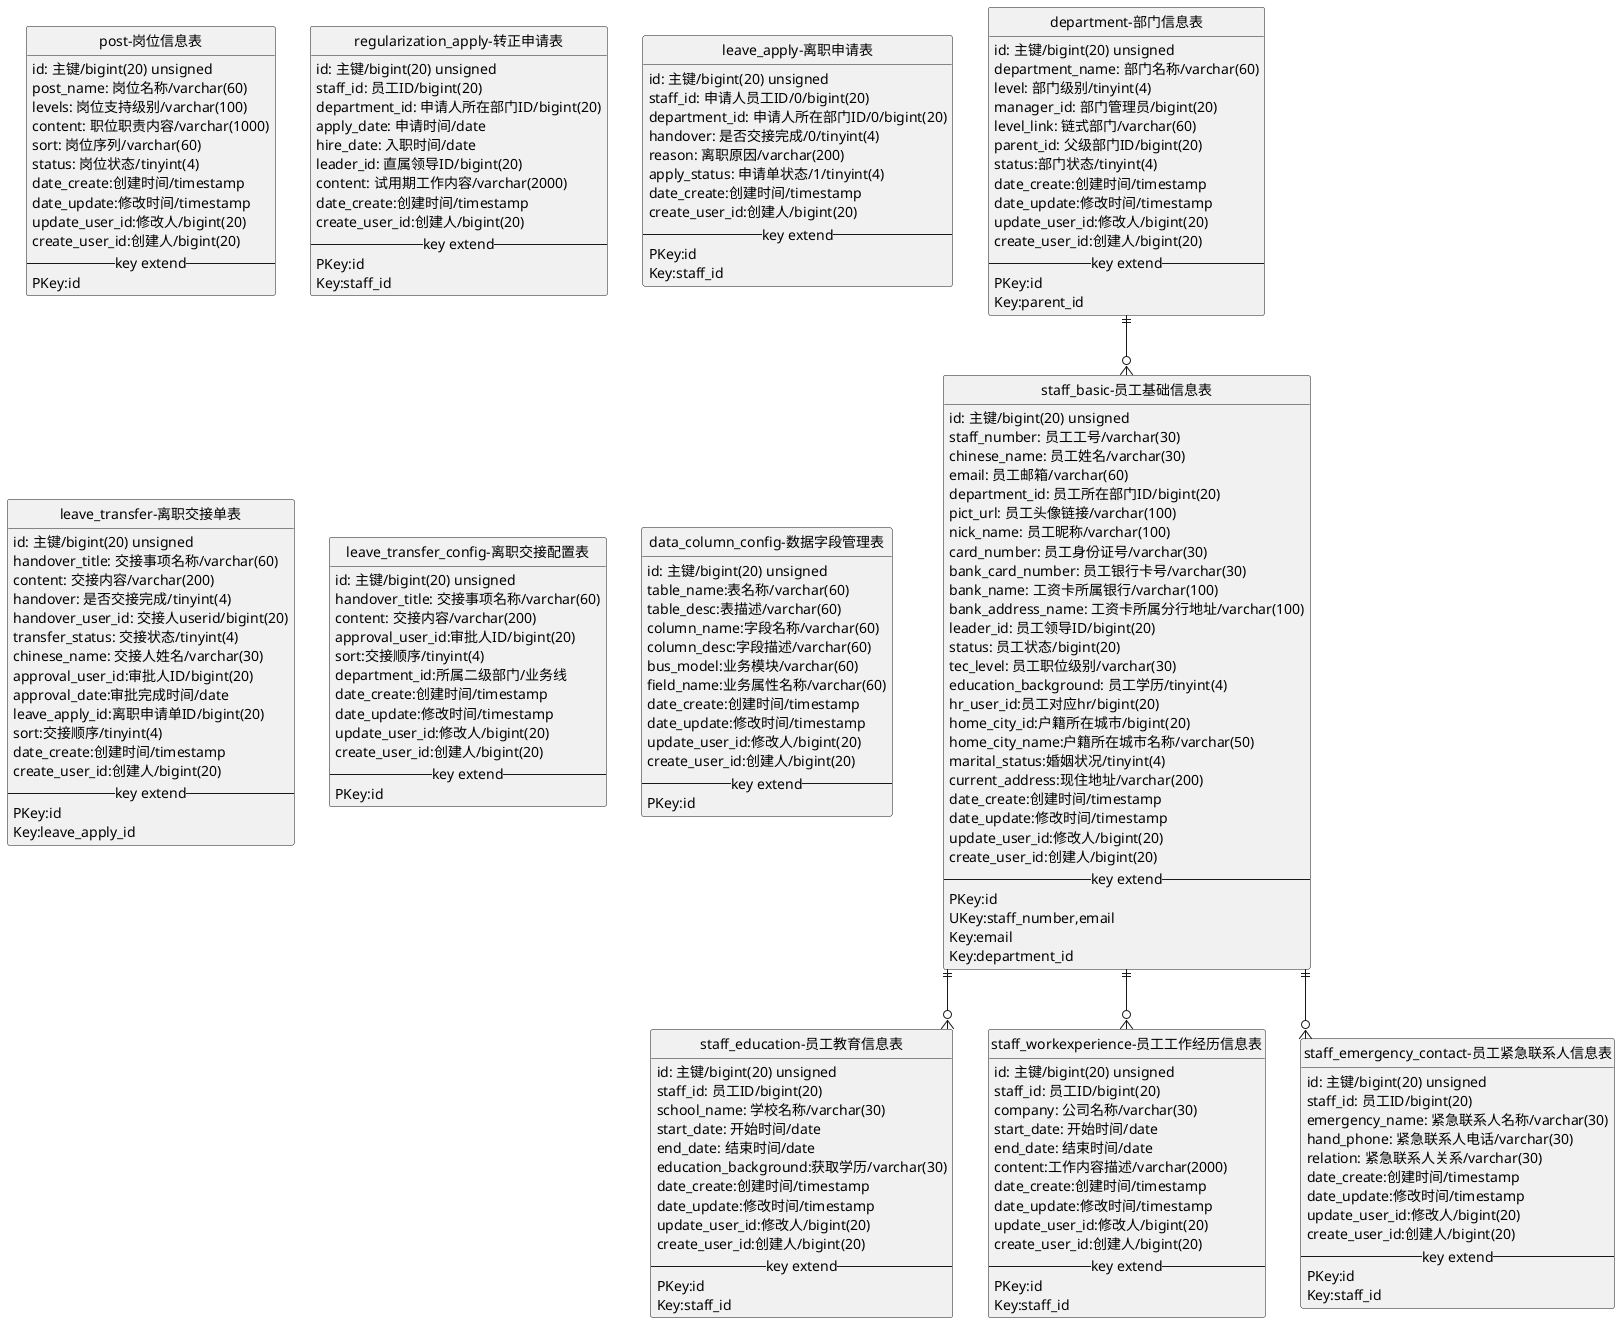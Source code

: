 @startuml
' hide the spot
hide circle

' avoid problems with angled crows feet
skinparam linetype ortho


entity "staff_basic-员工基础信息表" as staff_basic{
    id: 主键/bigint(20) unsigned
    staff_number: 员工工号/varchar(30)
    chinese_name: 员工姓名/varchar(30)
    email: 员工邮箱/varchar(60)
    department_id: 员工所在部门ID/bigint(20)
    pict_url: 员工头像链接/varchar(100)
    nick_name: 员工昵称/varchar(100)
    card_number: 员工身份证号/varchar(30)
    bank_card_number: 员工银行卡号/varchar(30)
    bank_name: 工资卡所属银行/varchar(100)
    bank_address_name: 工资卡所属分行地址/varchar(100)
    leader_id: 员工领导ID/bigint(20)
    status: 员工状态/bigint(20)
    tec_level: 员工职位级别/varchar(30)
    education_background: 员工学历/tinyint(4)
    hr_user_id:员工对应hr/bigint(20)
    home_city_id:户籍所在城市/bigint(20)
    home_city_name:户籍所在城市名称/varchar(50)
    marital_status:婚姻状况/tinyint(4)
    current_address:现住地址/varchar(200)
    date_create:创建时间/timestamp
    date_update:修改时间/timestamp
    update_user_id:修改人/bigint(20)
    create_user_id:创建人/bigint(20)
    --key extend --
    PKey:id
    UKey:staff_number,email
    Key:email
    Key:department_id
}


entity "staff_education-员工教育信息表" as staff_education{
    id: 主键/bigint(20) unsigned
    staff_id: 员工ID/bigint(20)
    school_name: 学校名称/varchar(30)
    start_date: 开始时间/date
    end_date: 结束时间/date
    education_background:获取学历/varchar(30)
    date_create:创建时间/timestamp
    date_update:修改时间/timestamp
    update_user_id:修改人/bigint(20)
    create_user_id:创建人/bigint(20)
    --key extend --
    PKey:id
    Key:staff_id
}

entity "staff_workexperience-员工工作经历信息表" as staff_workexperience{
    id: 主键/bigint(20) unsigned
    staff_id: 员工ID/bigint(20)
    company: 公司名称/varchar(30)
    start_date: 开始时间/date
    end_date: 结束时间/date
    content:工作内容描述/varchar(2000)
    date_create:创建时间/timestamp
    date_update:修改时间/timestamp
    update_user_id:修改人/bigint(20)
    create_user_id:创建人/bigint(20)
    --key extend --
    PKey:id
    Key:staff_id
}

entity "staff_emergency_contact-员工紧急联系人信息表" as staff_emergency_contact{
    id: 主键/bigint(20) unsigned
    staff_id: 员工ID/bigint(20)
    emergency_name: 紧急联系人名称/varchar(30)
    hand_phone: 紧急联系人电话/varchar(30)
    relation: 紧急联系人关系/varchar(30)
    date_create:创建时间/timestamp
    date_update:修改时间/timestamp
    update_user_id:修改人/bigint(20)
    create_user_id:创建人/bigint(20)
    --key extend --
    PKey:id
    Key:staff_id
}

entity "department-部门信息表" as department{
    id: 主键/bigint(20) unsigned
    department_name: 部门名称/varchar(60)
    level: 部门级别/tinyint(4)
    manager_id: 部门管理员/bigint(20)
    level_link: 链式部门/varchar(60)
    parent_id: 父级部门ID/bigint(20)
    status:部门状态/tinyint(4)
    date_create:创建时间/timestamp
    date_update:修改时间/timestamp
    update_user_id:修改人/bigint(20)
    create_user_id:创建人/bigint(20)
    --key extend --
    PKey:id
    Key:parent_id
}

entity "post-岗位信息表" as post{
    id: 主键/bigint(20) unsigned
    post_name: 岗位名称/varchar(60)
    levels: 岗位支持级别/varchar(100)
    content: 职位职责内容/varchar(1000)
    sort: 岗位序列/varchar(60)
    status: 岗位状态/tinyint(4)
    date_create:创建时间/timestamp
    date_update:修改时间/timestamp
    update_user_id:修改人/bigint(20)
    create_user_id:创建人/bigint(20)
    --key extend --
    PKey:id
}



entity "regularization_apply-转正申请表" as regularization_apply{
    id: 主键/bigint(20) unsigned
    staff_id: 员工ID/bigint(20)
    department_id: 申请人所在部门ID/bigint(20)
    apply_date: 申请时间/date
    hire_date: 入职时间/date
    leader_id: 直属领导ID/bigint(20)
    content: 试用期工作内容/varchar(2000)
    date_create:创建时间/timestamp
    create_user_id:创建人/bigint(20)
    --key extend --
    PKey:id
    Key:staff_id
}


entity "leave_apply-离职申请表" as leave_apply{
    id: 主键/bigint(20) unsigned
    staff_id: 申请人员工ID/0/bigint(20)
    department_id: 申请人所在部门ID/0/bigint(20)
    handover: 是否交接完成/0/tinyint(4)
    reason: 离职原因/varchar(200)
    apply_status: 申请单状态/1/tinyint(4)
    date_create:创建时间/timestamp
    create_user_id:创建人/bigint(20)
    --key extend --
    PKey:id
    Key:staff_id
}


entity "leave_transfer-离职交接单表" as leave_transfer{
    id: 主键/bigint(20) unsigned
    handover_title: 交接事项名称/varchar(60)
    content: 交接内容/varchar(200)
    handover: 是否交接完成/tinyint(4)
    handover_user_id: 交接人userid/bigint(20)
    transfer_status: 交接状态/tinyint(4)
    chinese_name: 交接人姓名/varchar(30)
    approval_user_id:审批人ID/bigint(20)
    approval_date:审批完成时间/date
    leave_apply_id:离职申请单ID/bigint(20)
    sort:交接顺序/tinyint(4)
    date_create:创建时间/timestamp
    create_user_id:创建人/bigint(20)
    --key extend --
    PKey:id
    Key:leave_apply_id
}


entity "leave_transfer_config-离职交接配置表" as leave_transfer_config{
    id: 主键/bigint(20) unsigned
    handover_title: 交接事项名称/varchar(60)
    content: 交接内容/varchar(200)
    approval_user_id:审批人ID/bigint(20)
    sort:交接顺序/tinyint(4)
    department_id:所属二级部门/业务线
    date_create:创建时间/timestamp
    date_update:修改时间/timestamp
    update_user_id:修改人/bigint(20)
    create_user_id:创建人/bigint(20)
    --key extend --
    PKey:id
}

entity "data_column_config-数据字段管理表" as data_column_config{
    id: 主键/bigint(20) unsigned
    table_name:表名称/varchar(60)
    table_desc:表描述/varchar(60)
    column_name:字段名称/varchar(60)
    column_desc:字段描述/varchar(60)
    bus_model:业务模块/varchar(60)
    field_name:业务属性名称/varchar(60)
    date_create:创建时间/timestamp
    date_update:修改时间/timestamp
    update_user_id:修改人/bigint(20)
    create_user_id:创建人/bigint(20)
    --key extend --
    PKey:id
}







staff_basic ||--o{ staff_education
staff_basic ||--o{ staff_emergency_contact
staff_basic ||--o{ staff_workexperience
department ||--o{ staff_basic


@enduml